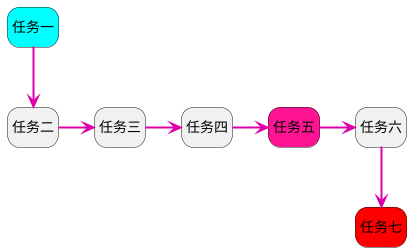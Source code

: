 @startuml
hide empty description
state "任务一" #cyan
state "任务二"
state "任务三"
state "任务四"
state "任务五"#deeppink
state "任务六"
state "任务七" #red


任务一 -[#DD00AA,bold]-> 任务二
任务二 -[#DD00AA,bold]> 任务三

任务三 -[#DD00AA,bold]> 任务四
任务四 -[#DD00AA,bold]> 任务五
任务五 -[#DD00AA,bold]> 任务六

任务六 -[#DD00AA,bold]-> 任务七


@enduml